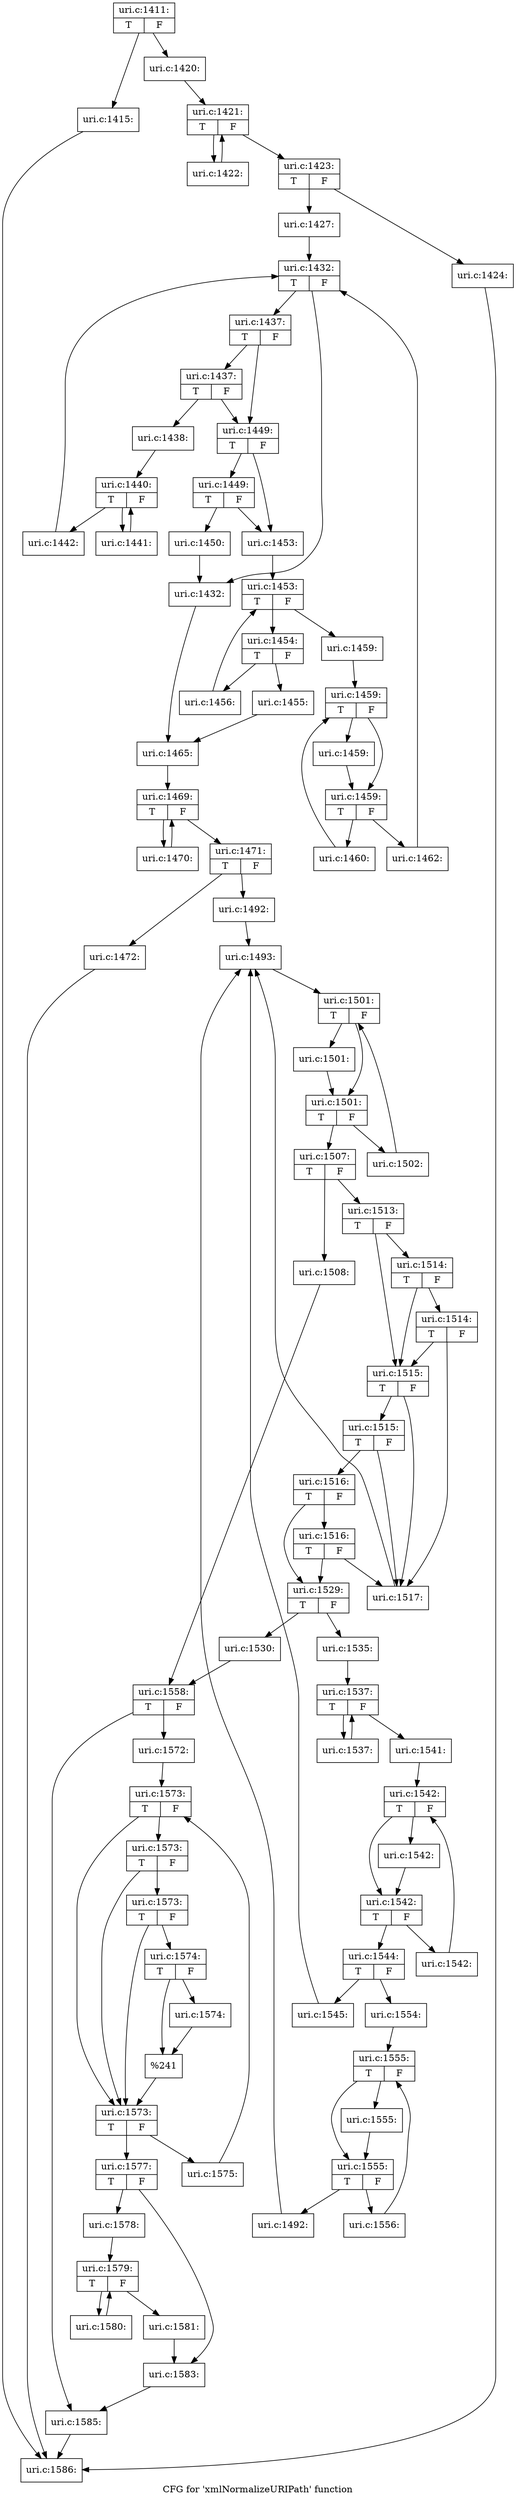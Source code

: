 digraph "CFG for 'xmlNormalizeURIPath' function" {
	label="CFG for 'xmlNormalizeURIPath' function";

	Node0x4840c30 [shape=record,label="{uri.c:1411:|{<s0>T|<s1>F}}"];
	Node0x4840c30 -> Node0x48380b0;
	Node0x4840c30 -> Node0x4838100;
	Node0x48380b0 [shape=record,label="{uri.c:1415:}"];
	Node0x48380b0 -> Node0x4840e50;
	Node0x4838100 [shape=record,label="{uri.c:1420:}"];
	Node0x4838100 -> Node0x4841cf0;
	Node0x4841cf0 [shape=record,label="{uri.c:1421:|{<s0>T|<s1>F}}"];
	Node0x4841cf0 -> Node0x4842230;
	Node0x4841cf0 -> Node0x4841f10;
	Node0x4842230 [shape=record,label="{uri.c:1422:}"];
	Node0x4842230 -> Node0x4841cf0;
	Node0x4841f10 [shape=record,label="{uri.c:1423:|{<s0>T|<s1>F}}"];
	Node0x4841f10 -> Node0x48424d0;
	Node0x4841f10 -> Node0x4842520;
	Node0x48424d0 [shape=record,label="{uri.c:1424:}"];
	Node0x48424d0 -> Node0x4840e50;
	Node0x4842520 [shape=record,label="{uri.c:1427:}"];
	Node0x4842520 -> Node0x4842c30;
	Node0x4842c30 [shape=record,label="{uri.c:1432:|{<s0>T|<s1>F}}"];
	Node0x4842c30 -> Node0x4843170;
	Node0x4842c30 -> Node0x4842e50;
	Node0x4843170 [shape=record,label="{uri.c:1437:|{<s0>T|<s1>F}}"];
	Node0x4843170 -> Node0x4843400;
	Node0x4843170 -> Node0x48433b0;
	Node0x4843400 [shape=record,label="{uri.c:1437:|{<s0>T|<s1>F}}"];
	Node0x4843400 -> Node0x4843360;
	Node0x4843400 -> Node0x48433b0;
	Node0x4843360 [shape=record,label="{uri.c:1438:}"];
	Node0x4843360 -> Node0x4843d40;
	Node0x4843d40 [shape=record,label="{uri.c:1440:|{<s0>T|<s1>F}}"];
	Node0x4843d40 -> Node0x4844280;
	Node0x4843d40 -> Node0x4843f60;
	Node0x4844280 [shape=record,label="{uri.c:1441:}"];
	Node0x4844280 -> Node0x4843d40;
	Node0x4843f60 [shape=record,label="{uri.c:1442:}"];
	Node0x4843f60 -> Node0x4842c30;
	Node0x48433b0 [shape=record,label="{uri.c:1449:|{<s0>T|<s1>F}}"];
	Node0x48433b0 -> Node0x4844710;
	Node0x48433b0 -> Node0x48446c0;
	Node0x4844710 [shape=record,label="{uri.c:1449:|{<s0>T|<s1>F}}"];
	Node0x4844710 -> Node0x4844670;
	Node0x4844710 -> Node0x48446c0;
	Node0x4844670 [shape=record,label="{uri.c:1450:}"];
	Node0x4844670 -> Node0x4842e50;
	Node0x48446c0 [shape=record,label="{uri.c:1453:}"];
	Node0x48446c0 -> Node0x4844fb0;
	Node0x4844fb0 [shape=record,label="{uri.c:1453:|{<s0>T|<s1>F}}"];
	Node0x4844fb0 -> Node0x48454f0;
	Node0x4844fb0 -> Node0x48451d0;
	Node0x48454f0 [shape=record,label="{uri.c:1454:|{<s0>T|<s1>F}}"];
	Node0x48454f0 -> Node0x48456e0;
	Node0x48454f0 -> Node0x4845730;
	Node0x48456e0 [shape=record,label="{uri.c:1455:}"];
	Node0x48456e0 -> Node0x4845990;
	Node0x4845730 [shape=record,label="{uri.c:1456:}"];
	Node0x4845730 -> Node0x4844fb0;
	Node0x48451d0 [shape=record,label="{uri.c:1459:}"];
	Node0x48451d0 -> Node0x4846aa0;
	Node0x4846aa0 [shape=record,label="{uri.c:1459:|{<s0>T|<s1>F}}"];
	Node0x4846aa0 -> Node0x4846d90;
	Node0x4846aa0 -> Node0x4846d40;
	Node0x4846d90 [shape=record,label="{uri.c:1459:}"];
	Node0x4846d90 -> Node0x4846d40;
	Node0x4846d40 [shape=record,label="{uri.c:1459:|{<s0>T|<s1>F}}"];
	Node0x4846d40 -> Node0x48474f0;
	Node0x4846d40 -> Node0x4846cc0;
	Node0x48474f0 [shape=record,label="{uri.c:1460:}"];
	Node0x48474f0 -> Node0x4846aa0;
	Node0x4846cc0 [shape=record,label="{uri.c:1462:}"];
	Node0x4846cc0 -> Node0x4842c30;
	Node0x4842e50 [shape=record,label="{uri.c:1432:}"];
	Node0x4842e50 -> Node0x4845990;
	Node0x4845990 [shape=record,label="{uri.c:1465:}"];
	Node0x4845990 -> Node0x48482c0;
	Node0x48482c0 [shape=record,label="{uri.c:1469:|{<s0>T|<s1>F}}"];
	Node0x48482c0 -> Node0x4848800;
	Node0x48482c0 -> Node0x48484e0;
	Node0x4848800 [shape=record,label="{uri.c:1470:}"];
	Node0x4848800 -> Node0x48482c0;
	Node0x48484e0 [shape=record,label="{uri.c:1471:|{<s0>T|<s1>F}}"];
	Node0x48484e0 -> Node0x4848aa0;
	Node0x48484e0 -> Node0x4848af0;
	Node0x4848aa0 [shape=record,label="{uri.c:1472:}"];
	Node0x4848aa0 -> Node0x4840e50;
	Node0x4848af0 [shape=record,label="{uri.c:1492:}"];
	Node0x4848af0 -> Node0x4849370;
	Node0x4849370 [shape=record,label="{uri.c:1493:}"];
	Node0x4849370 -> Node0x4849b20;
	Node0x4849b20 [shape=record,label="{uri.c:1501:|{<s0>T|<s1>F}}"];
	Node0x4849b20 -> Node0x4849d90;
	Node0x4849b20 -> Node0x4849d40;
	Node0x4849d90 [shape=record,label="{uri.c:1501:}"];
	Node0x4849d90 -> Node0x4849d40;
	Node0x4849d40 [shape=record,label="{uri.c:1501:|{<s0>T|<s1>F}}"];
	Node0x4849d40 -> Node0x484a4f0;
	Node0x4849d40 -> Node0x4849cc0;
	Node0x484a4f0 [shape=record,label="{uri.c:1502:}"];
	Node0x484a4f0 -> Node0x4849b20;
	Node0x4849cc0 [shape=record,label="{uri.c:1507:|{<s0>T|<s1>F}}"];
	Node0x4849cc0 -> Node0x484a810;
	Node0x4849cc0 -> Node0x484a860;
	Node0x484a810 [shape=record,label="{uri.c:1508:}"];
	Node0x484a810 -> Node0x48492b0;
	Node0x484a860 [shape=record,label="{uri.c:1513:|{<s0>T|<s1>F}}"];
	Node0x484a860 -> Node0x484b100;
	Node0x484a860 -> Node0x484b000;
	Node0x484b100 [shape=record,label="{uri.c:1514:|{<s0>T|<s1>F}}"];
	Node0x484b100 -> Node0x484b080;
	Node0x484b100 -> Node0x484b000;
	Node0x484b080 [shape=record,label="{uri.c:1514:|{<s0>T|<s1>F}}"];
	Node0x484b080 -> Node0x484af60;
	Node0x484b080 -> Node0x484b000;
	Node0x484b000 [shape=record,label="{uri.c:1515:|{<s0>T|<s1>F}}"];
	Node0x484b000 -> Node0x484af60;
	Node0x484b000 -> Node0x484bcf0;
	Node0x484bcf0 [shape=record,label="{uri.c:1515:|{<s0>T|<s1>F}}"];
	Node0x484bcf0 -> Node0x484af60;
	Node0x484bcf0 -> Node0x484bc70;
	Node0x484bc70 [shape=record,label="{uri.c:1516:|{<s0>T|<s1>F}}"];
	Node0x484bc70 -> Node0x484c470;
	Node0x484bc70 -> Node0x484afb0;
	Node0x484c470 [shape=record,label="{uri.c:1516:|{<s0>T|<s1>F}}"];
	Node0x484c470 -> Node0x484af60;
	Node0x484c470 -> Node0x484afb0;
	Node0x484af60 [shape=record,label="{uri.c:1517:}"];
	Node0x484af60 -> Node0x4849370;
	Node0x484afb0 [shape=record,label="{uri.c:1529:|{<s0>T|<s1>F}}"];
	Node0x484afb0 -> Node0x484cf60;
	Node0x484afb0 -> Node0x484cfb0;
	Node0x484cf60 [shape=record,label="{uri.c:1530:}"];
	Node0x484cf60 -> Node0x48492b0;
	Node0x484cfb0 [shape=record,label="{uri.c:1535:}"];
	Node0x484cfb0 -> Node0x484dae0;
	Node0x484dae0 [shape=record,label="{uri.c:1537:|{<s0>T|<s1>F}}"];
	Node0x484dae0 -> Node0x484e330;
	Node0x484dae0 -> Node0x484dd00;
	Node0x484e330 [shape=record,label="{uri.c:1537:}"];
	Node0x484e330 -> Node0x484dae0;
	Node0x484dd00 [shape=record,label="{uri.c:1541:}"];
	Node0x484dd00 -> Node0x484e5b0;
	Node0x484e5b0 [shape=record,label="{uri.c:1542:|{<s0>T|<s1>F}}"];
	Node0x484e5b0 -> Node0x484e8a0;
	Node0x484e5b0 -> Node0x484e850;
	Node0x484e8a0 [shape=record,label="{uri.c:1542:}"];
	Node0x484e8a0 -> Node0x484e850;
	Node0x484e850 [shape=record,label="{uri.c:1542:|{<s0>T|<s1>F}}"];
	Node0x484e850 -> Node0x484f050;
	Node0x484e850 -> Node0x484e7d0;
	Node0x484f050 [shape=record,label="{uri.c:1542:}"];
	Node0x484f050 -> Node0x484e5b0;
	Node0x484e7d0 [shape=record,label="{uri.c:1544:|{<s0>T|<s1>F}}"];
	Node0x484e7d0 -> Node0x484f1d0;
	Node0x484e7d0 -> Node0x484f220;
	Node0x484f1d0 [shape=record,label="{uri.c:1545:}"];
	Node0x484f1d0 -> Node0x4849370;
	Node0x484f220 [shape=record,label="{uri.c:1554:}"];
	Node0x484f220 -> Node0x484f730;
	Node0x484f730 [shape=record,label="{uri.c:1555:|{<s0>T|<s1>F}}"];
	Node0x484f730 -> Node0x484fa20;
	Node0x484f730 -> Node0x484f9d0;
	Node0x484fa20 [shape=record,label="{uri.c:1555:}"];
	Node0x484fa20 -> Node0x484f9d0;
	Node0x484f9d0 [shape=record,label="{uri.c:1555:|{<s0>T|<s1>F}}"];
	Node0x484f9d0 -> Node0x48500d0;
	Node0x484f9d0 -> Node0x484f950;
	Node0x48500d0 [shape=record,label="{uri.c:1556:}"];
	Node0x48500d0 -> Node0x484f730;
	Node0x484f950 [shape=record,label="{uri.c:1492:}"];
	Node0x484f950 -> Node0x4849370;
	Node0x48492b0 [shape=record,label="{uri.c:1558:|{<s0>T|<s1>F}}"];
	Node0x48492b0 -> Node0x4849090;
	Node0x48492b0 -> Node0x4850650;
	Node0x4849090 [shape=record,label="{uri.c:1572:}"];
	Node0x4849090 -> Node0x4850c30;
	Node0x4850c30 [shape=record,label="{uri.c:1573:|{<s0>T|<s1>F}}"];
	Node0x4850c30 -> Node0x4850ff0;
	Node0x4850c30 -> Node0x4850ed0;
	Node0x4850ff0 [shape=record,label="{uri.c:1573:|{<s0>T|<s1>F}}"];
	Node0x4850ff0 -> Node0x4850f70;
	Node0x4850ff0 -> Node0x4850ed0;
	Node0x4850f70 [shape=record,label="{uri.c:1573:|{<s0>T|<s1>F}}"];
	Node0x4850f70 -> Node0x4850f20;
	Node0x4850f70 -> Node0x4850ed0;
	Node0x4850f20 [shape=record,label="{uri.c:1574:|{<s0>T|<s1>F}}"];
	Node0x4850f20 -> Node0x4851a50;
	Node0x4850f20 -> Node0x4851b70;
	Node0x4851b70 [shape=record,label="{uri.c:1574:}"];
	Node0x4851b70 -> Node0x4851a50;
	Node0x4851a50 [shape=record,label="{%241}"];
	Node0x4851a50 -> Node0x4850ed0;
	Node0x4850ed0 [shape=record,label="{uri.c:1573:|{<s0>T|<s1>F}}"];
	Node0x4850ed0 -> Node0x48524c0;
	Node0x4850ed0 -> Node0x4850e50;
	Node0x48524c0 [shape=record,label="{uri.c:1575:}"];
	Node0x48524c0 -> Node0x4850c30;
	Node0x4850e50 [shape=record,label="{uri.c:1577:|{<s0>T|<s1>F}}"];
	Node0x4850e50 -> Node0x4852810;
	Node0x4850e50 -> Node0x4852860;
	Node0x4852810 [shape=record,label="{uri.c:1578:}"];
	Node0x4852810 -> Node0x4852d20;
	Node0x4852d20 [shape=record,label="{uri.c:1579:|{<s0>T|<s1>F}}"];
	Node0x4852d20 -> Node0x4853260;
	Node0x4852d20 -> Node0x4852f40;
	Node0x4853260 [shape=record,label="{uri.c:1580:}"];
	Node0x4853260 -> Node0x4852d20;
	Node0x4852f40 [shape=record,label="{uri.c:1581:}"];
	Node0x4852f40 -> Node0x4852860;
	Node0x4852860 [shape=record,label="{uri.c:1583:}"];
	Node0x4852860 -> Node0x4850650;
	Node0x4850650 [shape=record,label="{uri.c:1585:}"];
	Node0x4850650 -> Node0x4840e50;
	Node0x4840e50 [shape=record,label="{uri.c:1586:}"];
}
